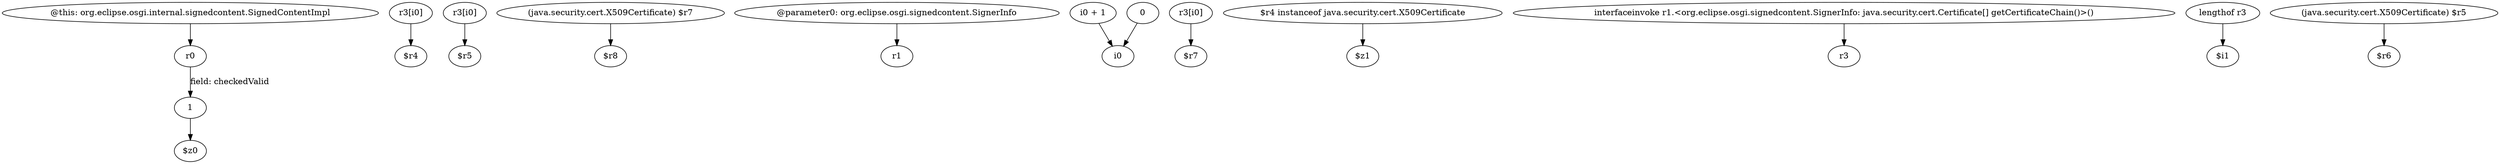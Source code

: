 digraph g {
0[label="r0"]
1[label="1"]
0->1[label="field: checkedValid"]
2[label="@this: org.eclipse.osgi.internal.signedcontent.SignedContentImpl"]
2->0[label=""]
3[label="r3[i0]"]
4[label="$r4"]
3->4[label=""]
5[label="r3[i0]"]
6[label="$r5"]
5->6[label=""]
7[label="(java.security.cert.X509Certificate) $r7"]
8[label="$r8"]
7->8[label=""]
9[label="@parameter0: org.eclipse.osgi.signedcontent.SignerInfo"]
10[label="r1"]
9->10[label=""]
11[label="$z0"]
1->11[label=""]
12[label="i0 + 1"]
13[label="i0"]
12->13[label=""]
14[label="r3[i0]"]
15[label="$r7"]
14->15[label=""]
16[label="$r4 instanceof java.security.cert.X509Certificate"]
17[label="$z1"]
16->17[label=""]
18[label="0"]
18->13[label=""]
19[label="interfaceinvoke r1.<org.eclipse.osgi.signedcontent.SignerInfo: java.security.cert.Certificate[] getCertificateChain()>()"]
20[label="r3"]
19->20[label=""]
21[label="lengthof r3"]
22[label="$i1"]
21->22[label=""]
23[label="(java.security.cert.X509Certificate) $r5"]
24[label="$r6"]
23->24[label=""]
}